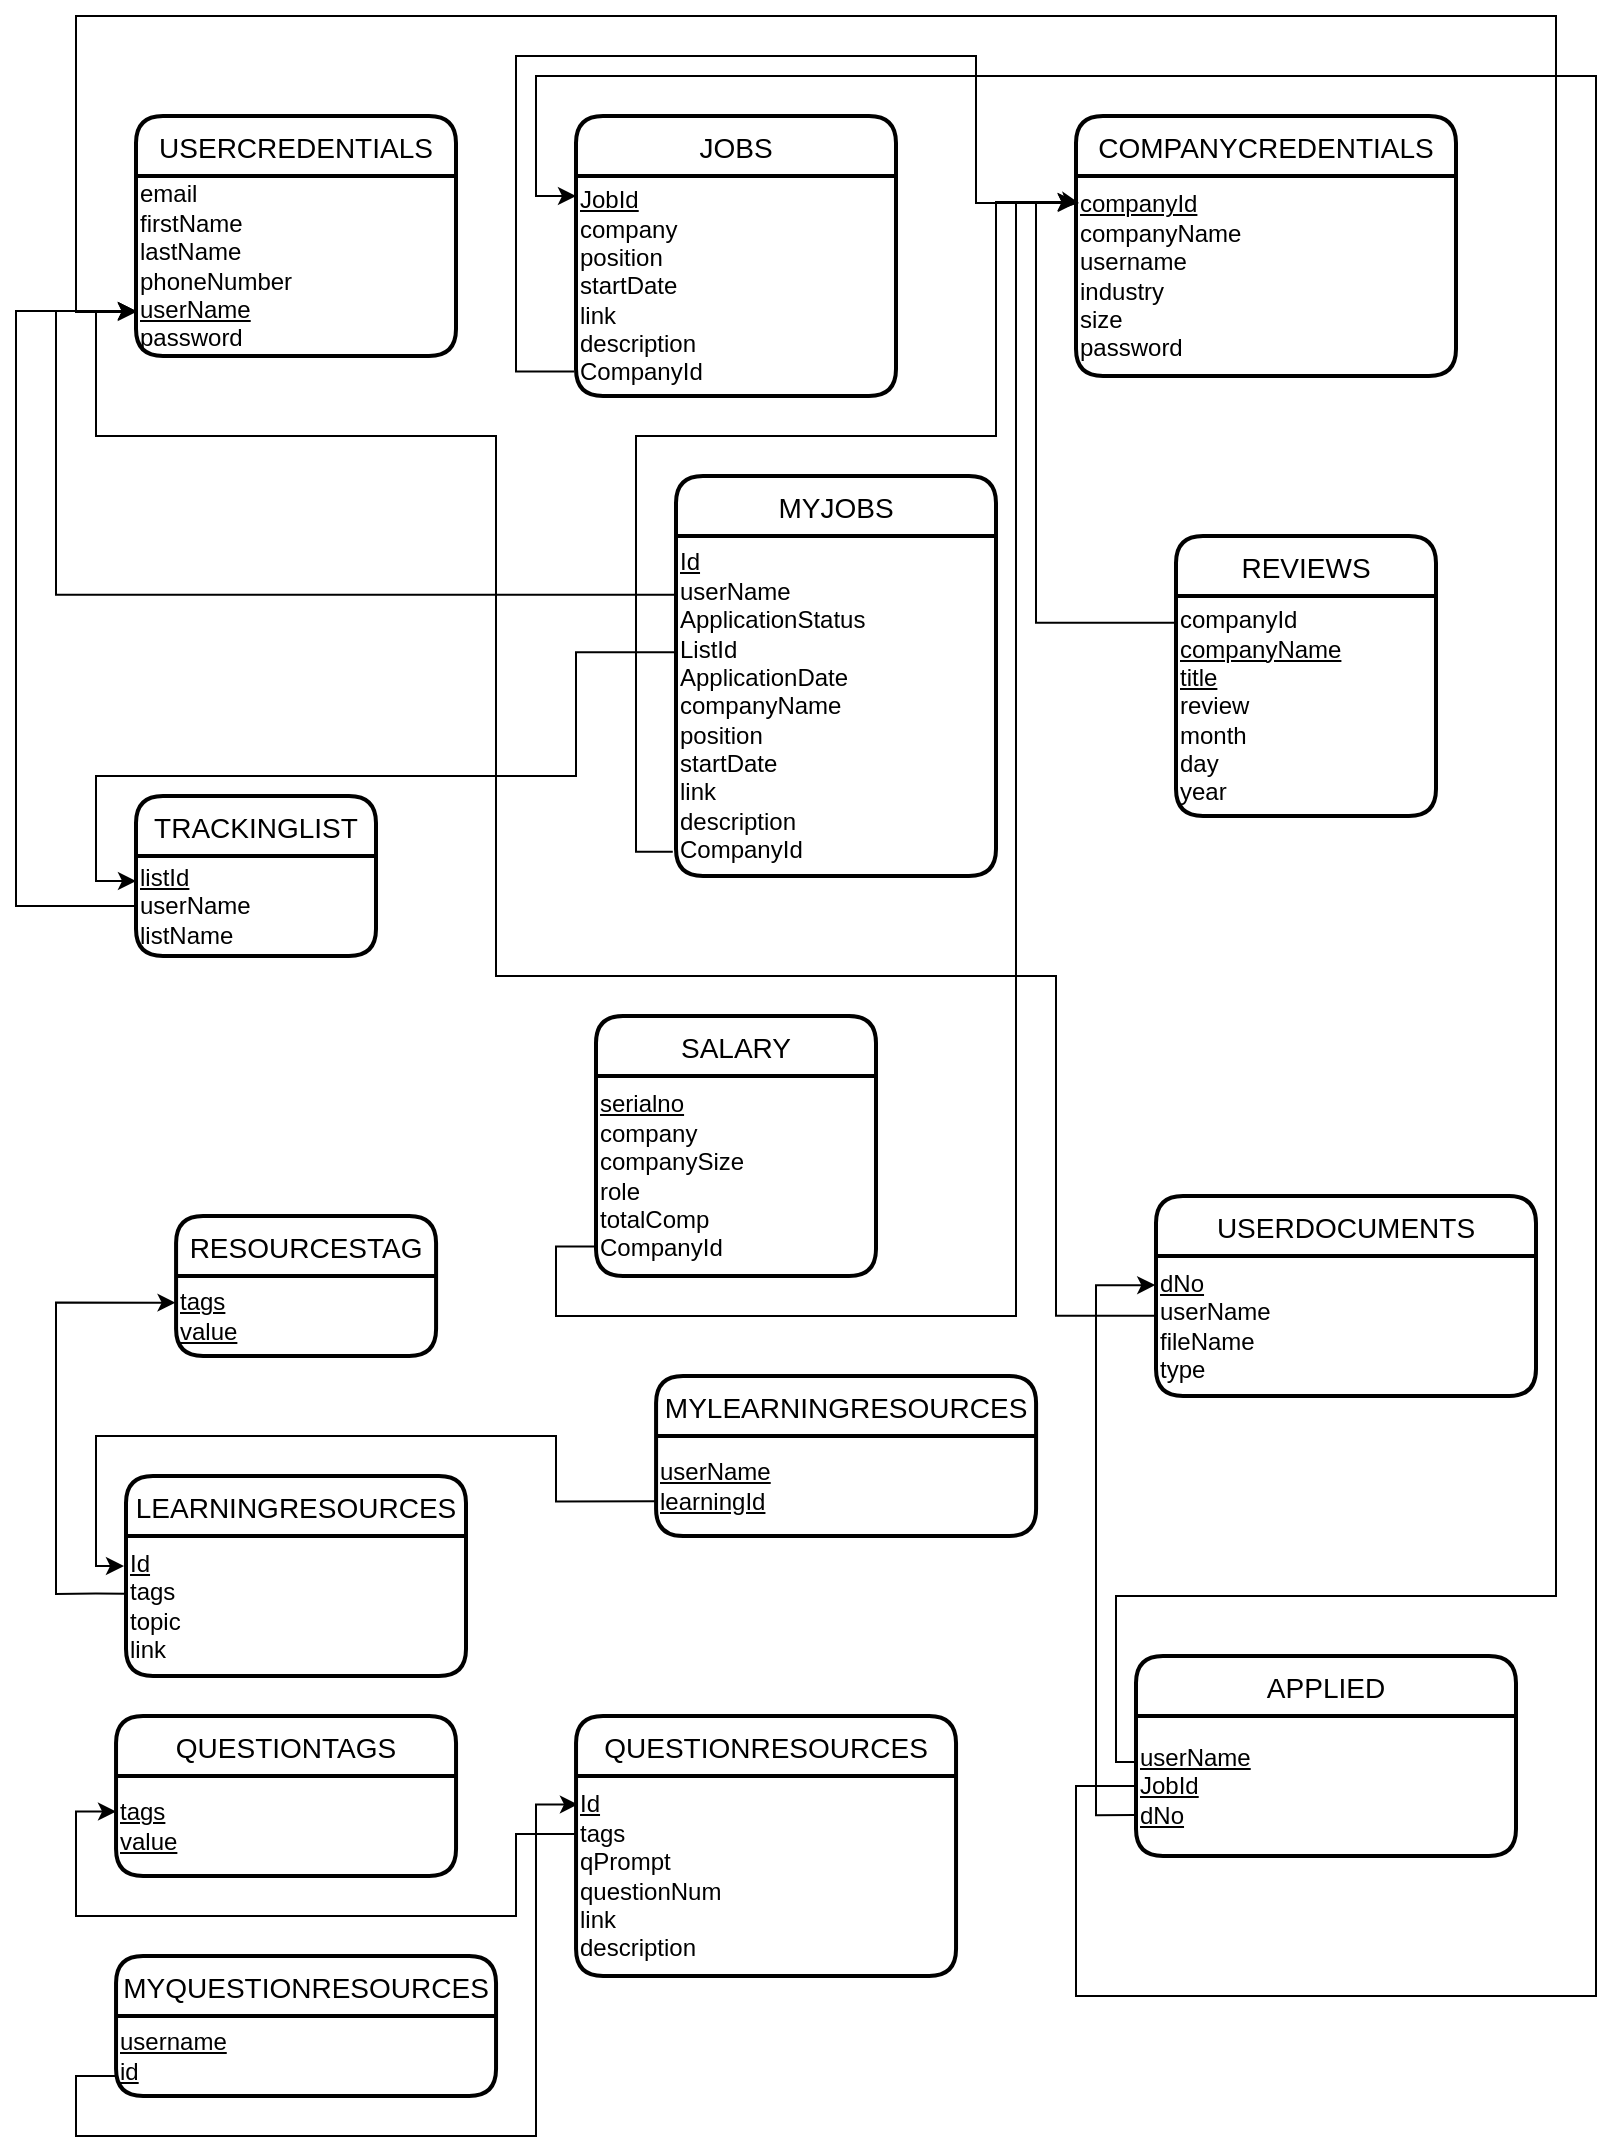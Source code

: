 <mxfile version="16.0.0" type="device"><diagram id="c8_QL3j26IW9115rtynC" name="Page-1"><mxGraphModel dx="2557" dy="1134" grid="1" gridSize="10" guides="1" tooltips="1" connect="1" arrows="1" fold="1" page="1" pageScale="1" pageWidth="850" pageHeight="1100" math="0" shadow="0"><root><mxCell id="0"/><mxCell id="1" parent="0"/><mxCell id="xBKIyWE2O0VBFW5kMmr_-1" value="USERCREDENTIALS" style="swimlane;childLayout=stackLayout;horizontal=1;startSize=30;horizontalStack=0;rounded=1;fontSize=14;fontStyle=0;strokeWidth=2;resizeParent=0;resizeLast=1;shadow=0;dashed=0;align=center;" vertex="1" parent="1"><mxGeometry x="100" y="70" width="160" height="120" as="geometry"><mxRectangle x="100" y="70" width="170" height="30" as="alternateBounds"/></mxGeometry></mxCell><mxCell id="xBKIyWE2O0VBFW5kMmr_-3" value="&lt;span&gt;email&lt;/span&gt;&lt;br style=&quot;padding: 0px ; margin: 0px&quot;&gt;&lt;span&gt;firstName&lt;/span&gt;&lt;br style=&quot;padding: 0px ; margin: 0px&quot;&gt;&lt;span&gt;lastName&lt;/span&gt;&lt;br style=&quot;padding: 0px ; margin: 0px&quot;&gt;&lt;span&gt;phoneNumber&lt;/span&gt;&lt;br style=&quot;padding: 0px ; margin: 0px&quot;&gt;&lt;span&gt;&lt;u&gt;userName&lt;/u&gt;&lt;/span&gt;&lt;br style=&quot;padding: 0px ; margin: 0px&quot;&gt;&lt;span&gt;password&lt;/span&gt;" style="text;html=1;strokeColor=none;fillColor=none;align=left;verticalAlign=middle;whiteSpace=wrap;rounded=0;" vertex="1" parent="xBKIyWE2O0VBFW5kMmr_-1"><mxGeometry y="30" width="160" height="90" as="geometry"/></mxCell><mxCell id="xBKIyWE2O0VBFW5kMmr_-4" value="COMPANYCREDENTIALS" style="swimlane;childLayout=stackLayout;horizontal=1;startSize=30;horizontalStack=0;rounded=1;fontSize=14;fontStyle=0;strokeWidth=2;resizeParent=0;resizeLast=1;shadow=0;dashed=0;align=center;" vertex="1" parent="1"><mxGeometry x="570" y="70" width="190" height="130" as="geometry"/></mxCell><mxCell id="xBKIyWE2O0VBFW5kMmr_-5" value="&lt;div&gt;&lt;span&gt;&lt;u&gt;companyId&lt;/u&gt;&lt;/span&gt;&lt;/div&gt;&lt;div&gt;&lt;span&gt;companyName&lt;/span&gt;&lt;/div&gt;&lt;div&gt;&lt;span&gt;username&lt;/span&gt;&lt;/div&gt;&lt;div&gt;&lt;span&gt;industry&lt;/span&gt;&lt;/div&gt;&lt;div&gt;&lt;span&gt;size&lt;/span&gt;&lt;/div&gt;&lt;div&gt;&lt;span&gt;password&lt;/span&gt;&lt;/div&gt;" style="text;html=1;strokeColor=none;fillColor=none;align=left;verticalAlign=middle;whiteSpace=wrap;rounded=0;" vertex="1" parent="xBKIyWE2O0VBFW5kMmr_-4"><mxGeometry y="30" width="190" height="100" as="geometry"/></mxCell><mxCell id="xBKIyWE2O0VBFW5kMmr_-6" value="TRACKINGLIST" style="swimlane;childLayout=stackLayout;horizontal=1;startSize=30;horizontalStack=0;rounded=1;fontSize=14;fontStyle=0;strokeWidth=2;resizeParent=0;resizeLast=1;shadow=0;dashed=0;align=center;" vertex="1" parent="1"><mxGeometry x="100" y="410" width="120" height="80" as="geometry"/></mxCell><mxCell id="xBKIyWE2O0VBFW5kMmr_-7" value="&lt;div&gt;&lt;u&gt;listId&lt;/u&gt;&lt;/div&gt;&lt;div&gt;userName&lt;/div&gt;&lt;div&gt;listName&lt;/div&gt;" style="text;html=1;strokeColor=none;fillColor=none;align=left;verticalAlign=middle;whiteSpace=wrap;rounded=0;" vertex="1" parent="xBKIyWE2O0VBFW5kMmr_-6"><mxGeometry y="30" width="120" height="50" as="geometry"/></mxCell><mxCell id="xBKIyWE2O0VBFW5kMmr_-8" style="edgeStyle=orthogonalEdgeStyle;rounded=0;orthogonalLoop=1;jettySize=auto;html=1;entryX=0;entryY=0.75;entryDx=0;entryDy=0;" edge="1" parent="1" source="xBKIyWE2O0VBFW5kMmr_-7" target="xBKIyWE2O0VBFW5kMmr_-3"><mxGeometry relative="1" as="geometry"><Array as="points"><mxPoint x="40" y="465"/><mxPoint x="40" y="167"/></Array></mxGeometry></mxCell><mxCell id="xBKIyWE2O0VBFW5kMmr_-10" value="JOBS" style="swimlane;childLayout=stackLayout;horizontal=1;startSize=30;horizontalStack=0;rounded=1;fontSize=14;fontStyle=0;strokeWidth=2;resizeParent=0;resizeLast=1;shadow=0;dashed=0;align=center;" vertex="1" parent="1"><mxGeometry x="320" y="70" width="160" height="140" as="geometry"><mxRectangle x="100" y="70" width="170" height="30" as="alternateBounds"/></mxGeometry></mxCell><mxCell id="xBKIyWE2O0VBFW5kMmr_-11" value="&lt;u&gt;JobId&lt;/u&gt;&lt;br&gt;company&lt;br&gt;position&lt;br&gt;startDate&lt;br&gt;link&lt;br&gt;description&lt;br&gt;CompanyId" style="text;html=1;strokeColor=none;fillColor=none;align=left;verticalAlign=middle;whiteSpace=wrap;rounded=0;" vertex="1" parent="xBKIyWE2O0VBFW5kMmr_-10"><mxGeometry y="30" width="160" height="110" as="geometry"/></mxCell><mxCell id="xBKIyWE2O0VBFW5kMmr_-12" style="edgeStyle=orthogonalEdgeStyle;rounded=0;orthogonalLoop=1;jettySize=auto;html=1;exitX=-0.005;exitY=0.889;exitDx=0;exitDy=0;entryX=0;entryY=0.135;entryDx=0;entryDy=0;entryPerimeter=0;elbow=vertical;exitPerimeter=0;" edge="1" parent="1" source="xBKIyWE2O0VBFW5kMmr_-11" target="xBKIyWE2O0VBFW5kMmr_-5"><mxGeometry relative="1" as="geometry"><Array as="points"><mxPoint x="290" y="198"/><mxPoint x="290" y="40"/><mxPoint x="520" y="40"/><mxPoint x="520" y="114"/></Array></mxGeometry></mxCell><mxCell id="xBKIyWE2O0VBFW5kMmr_-13" value="MYJOBS" style="swimlane;childLayout=stackLayout;horizontal=1;startSize=30;horizontalStack=0;rounded=1;fontSize=14;fontStyle=0;strokeWidth=2;resizeParent=0;resizeLast=1;shadow=0;dashed=0;align=center;" vertex="1" parent="1"><mxGeometry x="370" y="250" width="160" height="200" as="geometry"><mxRectangle x="100" y="70" width="170" height="30" as="alternateBounds"/></mxGeometry></mxCell><mxCell id="xBKIyWE2O0VBFW5kMmr_-14" value="&lt;u&gt;Id&lt;/u&gt;&lt;br&gt;userName&lt;br&gt;ApplicationStatus&lt;br&gt;ListId&lt;br&gt;ApplicationDate&lt;br&gt;companyName&lt;br&gt;position&lt;br&gt;startDate&lt;br&gt;link&lt;br&gt;description&lt;br&gt;CompanyId" style="text;html=1;strokeColor=none;fillColor=none;align=left;verticalAlign=middle;whiteSpace=wrap;rounded=0;" vertex="1" parent="xBKIyWE2O0VBFW5kMmr_-13"><mxGeometry y="30" width="160" height="170" as="geometry"/></mxCell><mxCell id="xBKIyWE2O0VBFW5kMmr_-15" style="edgeStyle=orthogonalEdgeStyle;rounded=0;orthogonalLoop=1;jettySize=auto;html=1;entryX=0;entryY=0.25;entryDx=0;entryDy=0;elbow=vertical;exitX=-0.001;exitY=0.342;exitDx=0;exitDy=0;exitPerimeter=0;" edge="1" parent="1" source="xBKIyWE2O0VBFW5kMmr_-14" target="xBKIyWE2O0VBFW5kMmr_-7"><mxGeometry relative="1" as="geometry"><Array as="points"><mxPoint x="320" y="338"/><mxPoint x="320" y="400"/><mxPoint x="80" y="400"/><mxPoint x="80" y="452"/></Array></mxGeometry></mxCell><mxCell id="xBKIyWE2O0VBFW5kMmr_-16" style="edgeStyle=orthogonalEdgeStyle;rounded=0;orthogonalLoop=1;jettySize=auto;html=1;elbow=vertical;exitX=-0.01;exitY=0.929;exitDx=0;exitDy=0;exitPerimeter=0;" edge="1" parent="1" source="xBKIyWE2O0VBFW5kMmr_-14"><mxGeometry relative="1" as="geometry"><mxPoint x="570" y="113" as="targetPoint"/><Array as="points"><mxPoint x="350" y="438"/><mxPoint x="350" y="230"/><mxPoint x="530" y="230"/><mxPoint x="530" y="113"/></Array></mxGeometry></mxCell><mxCell id="xBKIyWE2O0VBFW5kMmr_-17" style="edgeStyle=orthogonalEdgeStyle;rounded=0;orthogonalLoop=1;jettySize=auto;html=1;elbow=vertical;exitX=-0.003;exitY=0.173;exitDx=0;exitDy=0;exitPerimeter=0;entryX=0;entryY=0.75;entryDx=0;entryDy=0;" edge="1" parent="1" source="xBKIyWE2O0VBFW5kMmr_-14" target="xBKIyWE2O0VBFW5kMmr_-3"><mxGeometry relative="1" as="geometry"><mxPoint x="80" y="170.0" as="targetPoint"/><mxPoint x="370" y="300" as="sourcePoint"/><Array as="points"><mxPoint x="60" y="309"/><mxPoint x="60" y="167"/></Array></mxGeometry></mxCell><mxCell id="xBKIyWE2O0VBFW5kMmr_-18" value="SALARY" style="swimlane;childLayout=stackLayout;horizontal=1;startSize=30;horizontalStack=0;rounded=1;fontSize=14;fontStyle=0;strokeWidth=2;resizeParent=0;resizeLast=1;shadow=0;dashed=0;align=center;" vertex="1" parent="1"><mxGeometry x="330" y="520" width="140" height="130" as="geometry"/></mxCell><mxCell id="xBKIyWE2O0VBFW5kMmr_-19" value="&lt;div&gt;&lt;u&gt;serialno&lt;/u&gt;&lt;/div&gt;&lt;div&gt;company&lt;/div&gt;&lt;div&gt;companySize&lt;/div&gt;&lt;div&gt;role&lt;/div&gt;&lt;div&gt;totalComp&lt;/div&gt;&lt;div&gt;CompanyId&lt;/div&gt;" style="text;html=1;strokeColor=none;fillColor=none;align=left;verticalAlign=middle;whiteSpace=wrap;rounded=0;" vertex="1" parent="xBKIyWE2O0VBFW5kMmr_-18"><mxGeometry y="30" width="140" height="100" as="geometry"/></mxCell><mxCell id="xBKIyWE2O0VBFW5kMmr_-20" style="edgeStyle=orthogonalEdgeStyle;rounded=0;orthogonalLoop=1;jettySize=auto;html=1;exitX=-0.001;exitY=0.852;exitDx=0;exitDy=0;elbow=vertical;entryX=-0.001;entryY=0.13;entryDx=0;entryDy=0;entryPerimeter=0;exitPerimeter=0;" edge="1" parent="1" source="xBKIyWE2O0VBFW5kMmr_-19" target="xBKIyWE2O0VBFW5kMmr_-5"><mxGeometry relative="1" as="geometry"><mxPoint x="650" y="670" as="targetPoint"/><Array as="points"><mxPoint x="310" y="635"/><mxPoint x="310" y="670"/><mxPoint x="540" y="670"/><mxPoint x="540" y="113"/></Array></mxGeometry></mxCell><mxCell id="xBKIyWE2O0VBFW5kMmr_-53" style="edgeStyle=orthogonalEdgeStyle;rounded=0;orthogonalLoop=1;jettySize=auto;html=1;elbow=vertical;exitX=0.003;exitY=0.122;exitDx=0;exitDy=0;exitPerimeter=0;entryX=0.008;entryY=0.135;entryDx=0;entryDy=0;entryPerimeter=0;" edge="1" parent="1" source="xBKIyWE2O0VBFW5kMmr_-24" target="xBKIyWE2O0VBFW5kMmr_-5"><mxGeometry relative="1" as="geometry"><mxPoint x="568" y="113" as="targetPoint"/><Array as="points"><mxPoint x="550" y="323"/><mxPoint x="550" y="113"/><mxPoint x="568" y="113"/></Array></mxGeometry></mxCell><mxCell id="xBKIyWE2O0VBFW5kMmr_-23" value="REVIEWS" style="swimlane;childLayout=stackLayout;horizontal=1;startSize=30;horizontalStack=0;rounded=1;fontSize=14;fontStyle=0;strokeWidth=2;resizeParent=0;resizeLast=1;shadow=0;dashed=0;align=center;" vertex="1" parent="1"><mxGeometry x="620" y="280" width="130" height="140" as="geometry"/></mxCell><mxCell id="xBKIyWE2O0VBFW5kMmr_-24" value="companyId&lt;br&gt;&lt;u&gt;companyName&lt;/u&gt;&lt;br&gt;&lt;u&gt;title&lt;/u&gt;&lt;br&gt;review&lt;br&gt;month&lt;br&gt;day&lt;br&gt;year" style="text;html=1;strokeColor=none;fillColor=none;align=left;verticalAlign=middle;whiteSpace=wrap;rounded=0;" vertex="1" parent="xBKIyWE2O0VBFW5kMmr_-23"><mxGeometry y="30" width="130" height="110" as="geometry"/></mxCell><mxCell id="xBKIyWE2O0VBFW5kMmr_-26" value="RESOURCESTAG" style="swimlane;childLayout=stackLayout;horizontal=1;startSize=30;horizontalStack=0;rounded=1;fontSize=14;fontStyle=0;strokeWidth=2;resizeParent=0;resizeLast=1;shadow=0;dashed=0;align=center;" vertex="1" parent="1"><mxGeometry x="120.04" y="620" width="130" height="70" as="geometry"/></mxCell><mxCell id="xBKIyWE2O0VBFW5kMmr_-27" value="&lt;u&gt;tags&lt;br&gt;value&lt;/u&gt;" style="text;html=1;strokeColor=none;fillColor=none;align=left;verticalAlign=middle;whiteSpace=wrap;rounded=0;" vertex="1" parent="xBKIyWE2O0VBFW5kMmr_-26"><mxGeometry y="30" width="130" height="40" as="geometry"/></mxCell><mxCell id="xBKIyWE2O0VBFW5kMmr_-28" value="LEARNINGRESOURCES" style="swimlane;childLayout=stackLayout;horizontal=1;startSize=30;horizontalStack=0;rounded=1;fontSize=14;fontStyle=0;strokeWidth=2;resizeParent=0;resizeLast=1;shadow=0;dashed=0;align=center;" vertex="1" parent="1"><mxGeometry x="95" y="750" width="170" height="100" as="geometry"/></mxCell><mxCell id="xBKIyWE2O0VBFW5kMmr_-29" value="&lt;u&gt;Id&lt;/u&gt;&lt;br&gt;tags&lt;br&gt;topic&lt;br&gt;link" style="text;html=1;strokeColor=none;fillColor=none;align=left;verticalAlign=middle;whiteSpace=wrap;rounded=0;" vertex="1" parent="xBKIyWE2O0VBFW5kMmr_-28"><mxGeometry y="30" width="170" height="70" as="geometry"/></mxCell><mxCell id="xBKIyWE2O0VBFW5kMmr_-30" style="edgeStyle=orthogonalEdgeStyle;rounded=0;orthogonalLoop=1;jettySize=auto;html=1;exitX=-0.002;exitY=0.412;exitDx=0;exitDy=0;entryX=-0.002;entryY=0.333;entryDx=0;entryDy=0;elbow=vertical;entryPerimeter=0;exitPerimeter=0;" edge="1" parent="1" source="xBKIyWE2O0VBFW5kMmr_-29" target="xBKIyWE2O0VBFW5kMmr_-27"><mxGeometry relative="1" as="geometry"><Array as="points"><mxPoint x="80" y="809"/><mxPoint x="60" y="809"/><mxPoint x="60" y="663"/></Array></mxGeometry></mxCell><mxCell id="xBKIyWE2O0VBFW5kMmr_-31" value="MYLEARNINGRESOURCES" style="swimlane;childLayout=stackLayout;horizontal=1;startSize=30;horizontalStack=0;rounded=1;fontSize=14;fontStyle=0;strokeWidth=2;resizeParent=0;resizeLast=1;shadow=0;dashed=0;align=center;" vertex="1" parent="1"><mxGeometry x="360.04" y="700" width="190" height="80" as="geometry"/></mxCell><mxCell id="xBKIyWE2O0VBFW5kMmr_-32" value="&lt;u&gt;userName&lt;br&gt;learningId&lt;/u&gt;" style="text;html=1;strokeColor=none;fillColor=none;align=left;verticalAlign=middle;whiteSpace=wrap;rounded=0;" vertex="1" parent="xBKIyWE2O0VBFW5kMmr_-31"><mxGeometry y="30" width="190" height="50" as="geometry"/></mxCell><mxCell id="xBKIyWE2O0VBFW5kMmr_-33" style="edgeStyle=orthogonalEdgeStyle;rounded=0;orthogonalLoop=1;jettySize=auto;html=1;exitX=-0.001;exitY=0.653;exitDx=0;exitDy=0;elbow=vertical;exitPerimeter=0;" edge="1" parent="1" source="xBKIyWE2O0VBFW5kMmr_-32"><mxGeometry relative="1" as="geometry"><mxPoint x="94" y="795" as="targetPoint"/><Array as="points"><mxPoint x="310" y="763"/><mxPoint x="310" y="730"/><mxPoint x="80" y="730"/><mxPoint x="80" y="795"/><mxPoint x="94" y="795"/></Array></mxGeometry></mxCell><mxCell id="xBKIyWE2O0VBFW5kMmr_-34" value="QUESTIONTAGS" style="swimlane;childLayout=stackLayout;horizontal=1;startSize=30;horizontalStack=0;rounded=1;fontSize=14;fontStyle=0;strokeWidth=2;resizeParent=0;resizeLast=1;shadow=0;dashed=0;align=center;" vertex="1" parent="1"><mxGeometry x="90.02" y="870" width="170" height="80" as="geometry"/></mxCell><mxCell id="xBKIyWE2O0VBFW5kMmr_-35" value="&lt;u&gt;tags&lt;br&gt;value&lt;br&gt;&lt;/u&gt;" style="text;html=1;strokeColor=none;fillColor=none;align=left;verticalAlign=middle;whiteSpace=wrap;rounded=0;" vertex="1" parent="xBKIyWE2O0VBFW5kMmr_-34"><mxGeometry y="30" width="170" height="50" as="geometry"/></mxCell><mxCell id="xBKIyWE2O0VBFW5kMmr_-36" value="QUESTIONRESOURCES" style="swimlane;childLayout=stackLayout;horizontal=1;startSize=30;horizontalStack=0;rounded=1;fontSize=14;fontStyle=0;strokeWidth=2;resizeParent=0;resizeLast=1;shadow=0;dashed=0;align=center;" vertex="1" parent="1"><mxGeometry x="320.02" y="870" width="190" height="130" as="geometry"/></mxCell><mxCell id="xBKIyWE2O0VBFW5kMmr_-37" value="&lt;u&gt;Id&lt;br&gt;&lt;/u&gt;tags&lt;br&gt;qPrompt&lt;br&gt;questionNum&lt;br&gt;link&lt;br&gt;description" style="text;html=1;strokeColor=none;fillColor=none;align=left;verticalAlign=middle;whiteSpace=wrap;rounded=0;" vertex="1" parent="xBKIyWE2O0VBFW5kMmr_-36"><mxGeometry y="30" width="190" height="100" as="geometry"/></mxCell><mxCell id="xBKIyWE2O0VBFW5kMmr_-38" style="edgeStyle=orthogonalEdgeStyle;rounded=0;orthogonalLoop=1;jettySize=auto;html=1;exitX=-0.003;exitY=0.29;exitDx=0;exitDy=0;entryX=0;entryY=0.355;entryDx=0;entryDy=0;entryPerimeter=0;elbow=vertical;exitPerimeter=0;" edge="1" parent="1" source="xBKIyWE2O0VBFW5kMmr_-37" target="xBKIyWE2O0VBFW5kMmr_-35"><mxGeometry relative="1" as="geometry"/></mxCell><mxCell id="xBKIyWE2O0VBFW5kMmr_-39" value="MYQUESTIONRESOURCES" style="swimlane;childLayout=stackLayout;horizontal=1;startSize=30;horizontalStack=0;rounded=1;fontSize=14;fontStyle=0;strokeWidth=2;resizeParent=0;resizeLast=1;shadow=0;dashed=0;align=center;" vertex="1" parent="1"><mxGeometry x="90.02" y="990" width="190" height="70" as="geometry"/></mxCell><mxCell id="xBKIyWE2O0VBFW5kMmr_-40" value="&lt;u&gt;username&lt;br&gt;id&lt;br&gt;&lt;/u&gt;" style="text;html=1;strokeColor=none;fillColor=none;align=left;verticalAlign=middle;whiteSpace=wrap;rounded=0;" vertex="1" parent="xBKIyWE2O0VBFW5kMmr_-39"><mxGeometry y="30" width="190" height="40" as="geometry"/></mxCell><mxCell id="xBKIyWE2O0VBFW5kMmr_-42" style="edgeStyle=orthogonalEdgeStyle;rounded=0;orthogonalLoop=1;jettySize=auto;html=1;exitX=0;exitY=0.75;exitDx=0;exitDy=0;elbow=vertical;entryX=0.005;entryY=0.142;entryDx=0;entryDy=0;entryPerimeter=0;" edge="1" parent="1" source="xBKIyWE2O0VBFW5kMmr_-40" target="xBKIyWE2O0VBFW5kMmr_-37"><mxGeometry relative="1" as="geometry"><mxPoint x="309.98" y="1010" as="targetPoint"/><Array as="points"><mxPoint x="69.98" y="1050"/><mxPoint x="69.98" y="1080"/><mxPoint x="299.98" y="1080"/><mxPoint x="299.98" y="914"/></Array></mxGeometry></mxCell><mxCell id="xBKIyWE2O0VBFW5kMmr_-43" value="USERDOCUMENTS" style="swimlane;childLayout=stackLayout;horizontal=1;startSize=30;horizontalStack=0;rounded=1;fontSize=14;fontStyle=0;strokeWidth=2;resizeParent=0;resizeLast=1;shadow=0;dashed=0;align=center;" vertex="1" parent="1"><mxGeometry x="610" y="610" width="190" height="100" as="geometry"/></mxCell><mxCell id="xBKIyWE2O0VBFW5kMmr_-44" value="&lt;u&gt;dNo&lt;br&gt;&lt;/u&gt;userName&lt;br&gt;fileName&lt;br&gt;type&lt;br&gt;" style="text;html=1;strokeColor=none;fillColor=none;align=left;verticalAlign=middle;whiteSpace=wrap;rounded=0;" vertex="1" parent="xBKIyWE2O0VBFW5kMmr_-43"><mxGeometry y="30" width="190" height="70" as="geometry"/></mxCell><mxCell id="xBKIyWE2O0VBFW5kMmr_-46" style="edgeStyle=orthogonalEdgeStyle;rounded=0;orthogonalLoop=1;jettySize=auto;html=1;exitX=0.005;exitY=0.427;exitDx=0;exitDy=0;entryX=0;entryY=0.75;entryDx=0;entryDy=0;elbow=vertical;exitPerimeter=0;" edge="1" parent="1" source="xBKIyWE2O0VBFW5kMmr_-44" target="xBKIyWE2O0VBFW5kMmr_-3"><mxGeometry relative="1" as="geometry"><Array as="points"><mxPoint x="560" y="670"/><mxPoint x="560" y="500"/><mxPoint x="280" y="500"/><mxPoint x="280" y="230"/><mxPoint x="80" y="230"/><mxPoint x="80" y="167"/></Array></mxGeometry></mxCell><mxCell id="xBKIyWE2O0VBFW5kMmr_-49" style="edgeStyle=orthogonalEdgeStyle;rounded=0;orthogonalLoop=1;jettySize=auto;html=1;elbow=vertical;exitX=0;exitY=0.5;exitDx=0;exitDy=0;" edge="1" parent="1" source="xBKIyWE2O0VBFW5kMmr_-48"><mxGeometry relative="1" as="geometry"><mxPoint x="320" y="110" as="targetPoint"/><Array as="points"><mxPoint x="570" y="905"/><mxPoint x="570" y="1010"/><mxPoint x="830" y="1010"/><mxPoint x="830" y="50"/><mxPoint x="300" y="50"/><mxPoint x="300" y="110"/><mxPoint x="320" y="110"/></Array></mxGeometry></mxCell><mxCell id="xBKIyWE2O0VBFW5kMmr_-47" value="APPLIED" style="swimlane;childLayout=stackLayout;horizontal=1;startSize=30;horizontalStack=0;rounded=1;fontSize=14;fontStyle=0;strokeWidth=2;resizeParent=0;resizeLast=1;shadow=0;dashed=0;align=center;" vertex="1" parent="1"><mxGeometry x="600" y="840" width="190" height="100" as="geometry"/></mxCell><mxCell id="xBKIyWE2O0VBFW5kMmr_-48" value="&lt;u&gt;userName&lt;br&gt;JobId&lt;br&gt;dNo&lt;/u&gt;" style="text;html=1;strokeColor=none;fillColor=none;align=left;verticalAlign=middle;whiteSpace=wrap;rounded=0;" vertex="1" parent="xBKIyWE2O0VBFW5kMmr_-47"><mxGeometry y="30" width="190" height="70" as="geometry"/></mxCell><mxCell id="xBKIyWE2O0VBFW5kMmr_-50" style="edgeStyle=orthogonalEdgeStyle;rounded=0;orthogonalLoop=1;jettySize=auto;html=1;exitX=-0.004;exitY=0.708;exitDx=0;exitDy=0;entryX=-0.002;entryY=0.208;entryDx=0;entryDy=0;elbow=vertical;entryPerimeter=0;exitPerimeter=0;" edge="1" parent="1" source="xBKIyWE2O0VBFW5kMmr_-48" target="xBKIyWE2O0VBFW5kMmr_-44"><mxGeometry relative="1" as="geometry"/></mxCell><mxCell id="xBKIyWE2O0VBFW5kMmr_-52" style="edgeStyle=orthogonalEdgeStyle;rounded=0;orthogonalLoop=1;jettySize=auto;html=1;exitX=-0.001;exitY=0.329;exitDx=0;exitDy=0;entryX=0;entryY=0.75;entryDx=0;entryDy=0;elbow=vertical;exitPerimeter=0;" edge="1" parent="1" source="xBKIyWE2O0VBFW5kMmr_-48" target="xBKIyWE2O0VBFW5kMmr_-3"><mxGeometry relative="1" as="geometry"><Array as="points"><mxPoint x="590" y="893"/><mxPoint x="590" y="810"/><mxPoint x="810" y="810"/><mxPoint x="810" y="20"/><mxPoint x="70" y="20"/><mxPoint x="70" y="168"/><mxPoint x="100" y="168"/></Array></mxGeometry></mxCell></root></mxGraphModel></diagram></mxfile>